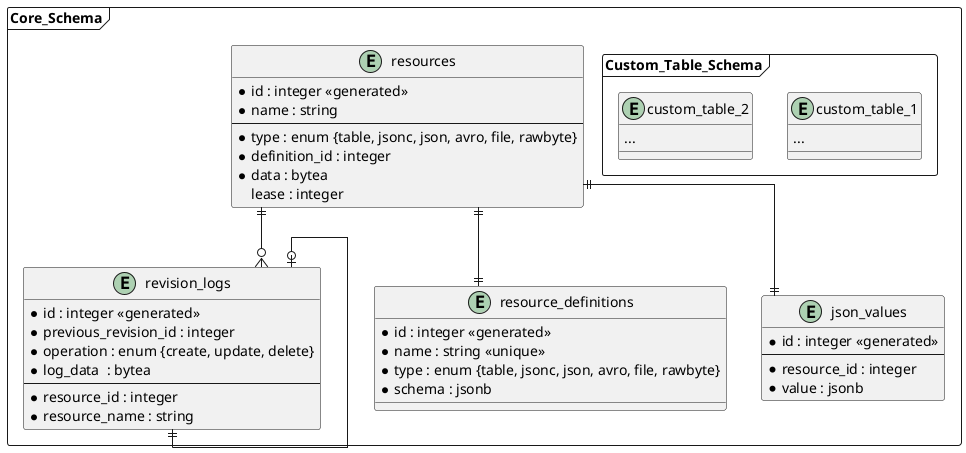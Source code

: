 @startuml

skinparam linetype ortho



frame "Core_Schema" {

    entity "resources" as res {
        *id : integer <<generated>>
        *name : string
        --
        *type : enum {table, jsonc, json, avro, file, rawbyte}
        *definition_id : integer
        *data : bytea
        lease : integer
    }

    entity "revision_logs" as resrev {
        *id : integer <<generated>>
        *previous_revision_id : integer
        *operation : enum {create, update, delete}
        *log_data  : bytea
        --
        *resource_id : integer
        *resource_name : string
    }

    /' supported value definition types are:
        - TableDefinition
        - JsoncDefinition
        - JsonDefinition
        - AvroDefinition
        - FileDefinition
        - RawByteDefinition '/
    entity "resource_definitions" as valdef {
        *id : integer <<generated>>
        *name : string <<unique>>
        *type : enum {table, jsonc, json, avro, file, rawbyte}
        *schema : jsonb
    }

    res ||--o{ resrev
    resrev |o--|| resrev
    res ||--|| valdef

    entity "json_values" as jsonval {
        *id : integer <<generated>>
        --
        *resource_id : integer
        *value : jsonb
    }

    res ||--|| jsonval

    frame "Custom_Table_Schema" {
        entity "custom_table_1" {
            ...
        }

        entity "custom_table_2" {
            ...
        }
    }
}
@enduml













